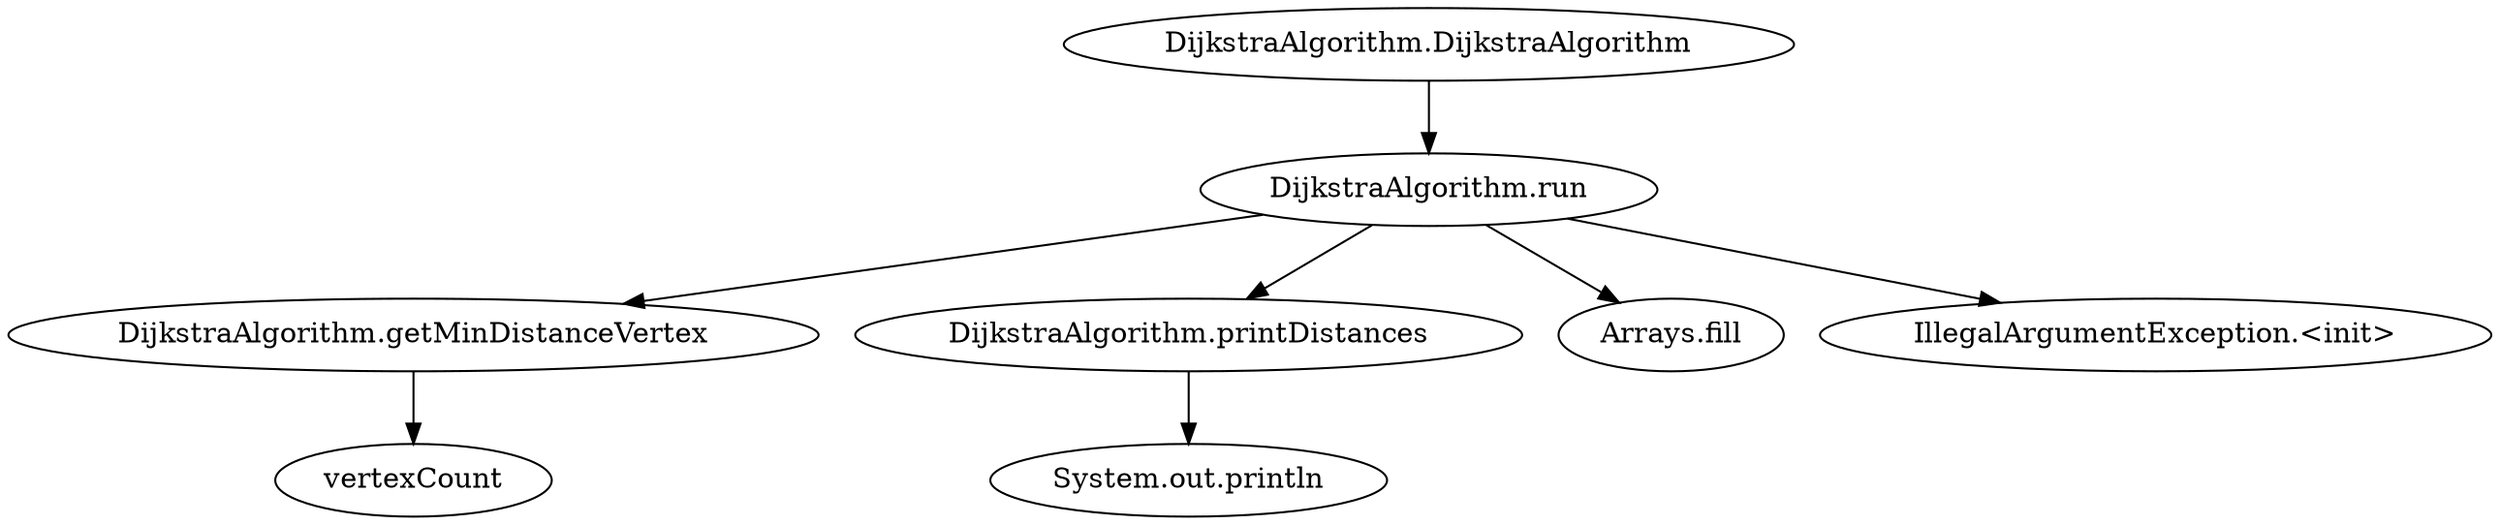 digraph DijkstraAlgorithm {
    "DijkstraAlgorithm.DijkstraAlgorithm" -> "DijkstraAlgorithm.run";
    "DijkstraAlgorithm.run" -> "DijkstraAlgorithm.getMinDistanceVertex";
    "DijkstraAlgorithm.run" -> "DijkstraAlgorithm.printDistances";
    "DijkstraAlgorithm.run" -> "Arrays.fill";
    "DijkstraAlgorithm.run" -> "IllegalArgumentException.<init>";
    "DijkstraAlgorithm.getMinDistanceVertex" -> "vertexCount";
    "DijkstraAlgorithm.printDistances" -> "System.out.println";
}

